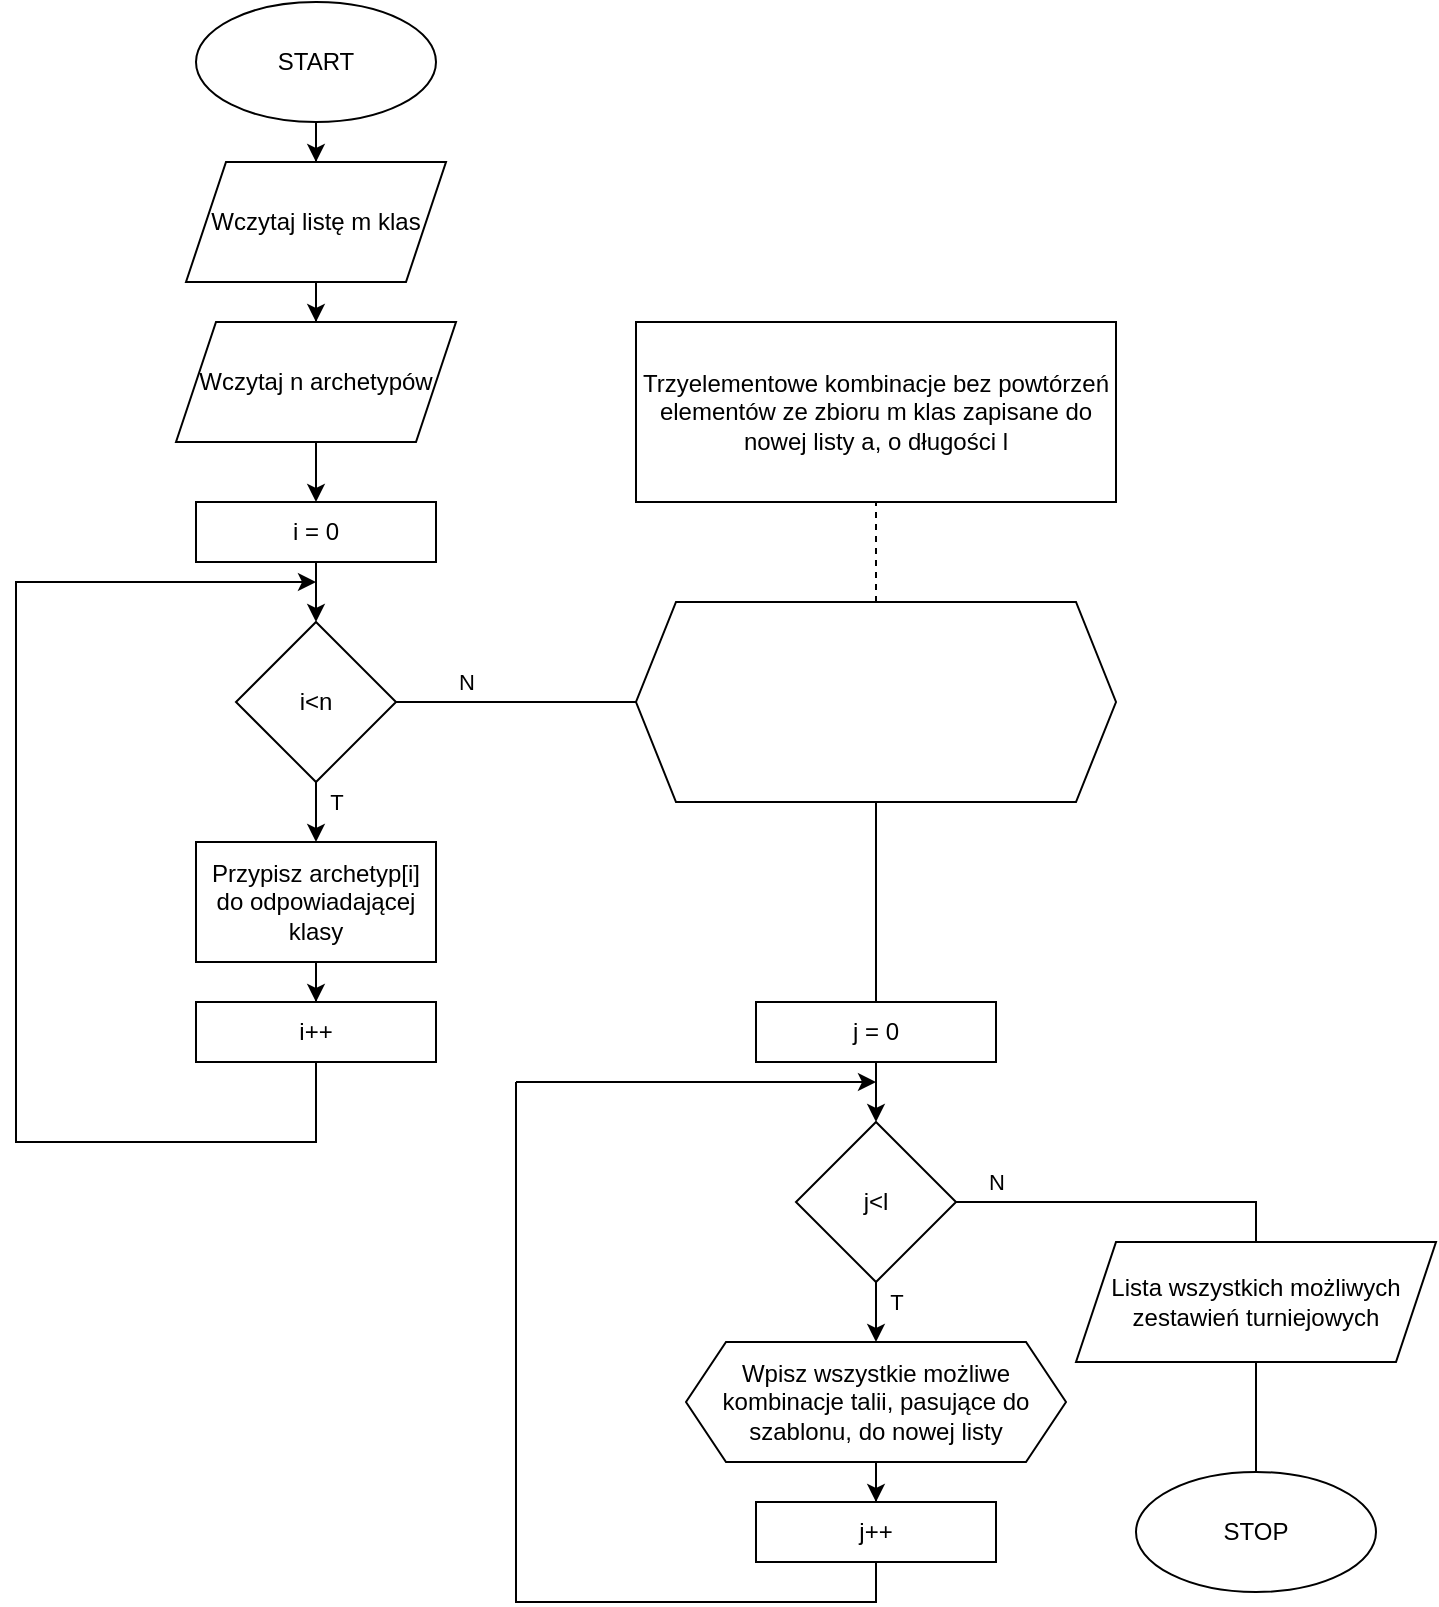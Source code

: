 <mxfile version="17.3.0" type="github">
  <diagram id="C5RBs43oDa-KdzZeNtuy" name="Page-1">
    <mxGraphModel dx="782" dy="1875" grid="1" gridSize="10" guides="1" tooltips="1" connect="1" arrows="1" fold="1" page="1" pageScale="1" pageWidth="827" pageHeight="1169" math="0" shadow="0">
      <root>
        <mxCell id="WIyWlLk6GJQsqaUBKTNV-0" />
        <mxCell id="WIyWlLk6GJQsqaUBKTNV-1" parent="WIyWlLk6GJQsqaUBKTNV-0" />
        <mxCell id="aSZAhxSPqSsWb4NRJgwL-38" style="edgeStyle=orthogonalEdgeStyle;rounded=0;orthogonalLoop=1;jettySize=auto;html=1;entryX=0.5;entryY=0;entryDx=0;entryDy=0;endArrow=none;endFill=0;" parent="WIyWlLk6GJQsqaUBKTNV-1" source="aSZAhxSPqSsWb4NRJgwL-26" target="aSZAhxSPqSsWb4NRJgwL-32" edge="1">
          <mxGeometry relative="1" as="geometry" />
        </mxCell>
        <mxCell id="aSZAhxSPqSsWb4NRJgwL-26" value="" style="shape=hexagon;perimeter=hexagonPerimeter2;whiteSpace=wrap;html=1;fixedSize=1;" parent="WIyWlLk6GJQsqaUBKTNV-1" vertex="1">
          <mxGeometry x="390" y="290" width="240" height="100" as="geometry" />
        </mxCell>
        <mxCell id="aSZAhxSPqSsWb4NRJgwL-11" value="" style="edgeStyle=orthogonalEdgeStyle;rounded=0;orthogonalLoop=1;jettySize=auto;html=1;" parent="WIyWlLk6GJQsqaUBKTNV-1" source="aSZAhxSPqSsWb4NRJgwL-2" target="aSZAhxSPqSsWb4NRJgwL-10" edge="1">
          <mxGeometry relative="1" as="geometry" />
        </mxCell>
        <mxCell id="aSZAhxSPqSsWb4NRJgwL-2" value="START" style="ellipse;whiteSpace=wrap;html=1;" parent="WIyWlLk6GJQsqaUBKTNV-1" vertex="1">
          <mxGeometry x="170" y="-10" width="120" height="60" as="geometry" />
        </mxCell>
        <mxCell id="aSZAhxSPqSsWb4NRJgwL-8" value="" style="edgeStyle=orthogonalEdgeStyle;rounded=0;orthogonalLoop=1;jettySize=auto;html=1;" parent="WIyWlLk6GJQsqaUBKTNV-1" source="aSZAhxSPqSsWb4NRJgwL-4" target="aSZAhxSPqSsWb4NRJgwL-7" edge="1">
          <mxGeometry relative="1" as="geometry" />
        </mxCell>
        <mxCell id="aSZAhxSPqSsWb4NRJgwL-4" value="Wczytaj n archetypów" style="shape=parallelogram;perimeter=parallelogramPerimeter;whiteSpace=wrap;html=1;fixedSize=1;" parent="WIyWlLk6GJQsqaUBKTNV-1" vertex="1">
          <mxGeometry x="160" y="150" width="140" height="60" as="geometry" />
        </mxCell>
        <mxCell id="aSZAhxSPqSsWb4NRJgwL-14" value="T" style="edgeStyle=orthogonalEdgeStyle;rounded=0;orthogonalLoop=1;jettySize=auto;html=1;" parent="WIyWlLk6GJQsqaUBKTNV-1" source="aSZAhxSPqSsWb4NRJgwL-6" target="aSZAhxSPqSsWb4NRJgwL-13" edge="1">
          <mxGeometry x="0.2" y="10" relative="1" as="geometry">
            <mxPoint as="offset" />
          </mxGeometry>
        </mxCell>
        <mxCell id="aSZAhxSPqSsWb4NRJgwL-27" value="N" style="edgeStyle=orthogonalEdgeStyle;rounded=0;orthogonalLoop=1;jettySize=auto;html=1;endArrow=none;endFill=0;" parent="WIyWlLk6GJQsqaUBKTNV-1" source="aSZAhxSPqSsWb4NRJgwL-6" target="aSZAhxSPqSsWb4NRJgwL-26" edge="1">
          <mxGeometry x="-0.429" y="10" relative="1" as="geometry">
            <mxPoint as="offset" />
          </mxGeometry>
        </mxCell>
        <mxCell id="aSZAhxSPqSsWb4NRJgwL-6" value="i&amp;lt;n" style="rhombus;whiteSpace=wrap;html=1;" parent="WIyWlLk6GJQsqaUBKTNV-1" vertex="1">
          <mxGeometry x="190" y="300" width="80" height="80" as="geometry" />
        </mxCell>
        <mxCell id="aSZAhxSPqSsWb4NRJgwL-9" value="" style="edgeStyle=orthogonalEdgeStyle;rounded=0;orthogonalLoop=1;jettySize=auto;html=1;" parent="WIyWlLk6GJQsqaUBKTNV-1" source="aSZAhxSPqSsWb4NRJgwL-7" target="aSZAhxSPqSsWb4NRJgwL-6" edge="1">
          <mxGeometry relative="1" as="geometry" />
        </mxCell>
        <mxCell id="aSZAhxSPqSsWb4NRJgwL-7" value="i = 0" style="rounded=0;whiteSpace=wrap;html=1;" parent="WIyWlLk6GJQsqaUBKTNV-1" vertex="1">
          <mxGeometry x="170" y="240" width="120" height="30" as="geometry" />
        </mxCell>
        <mxCell id="aSZAhxSPqSsWb4NRJgwL-12" value="" style="edgeStyle=orthogonalEdgeStyle;rounded=0;orthogonalLoop=1;jettySize=auto;html=1;" parent="WIyWlLk6GJQsqaUBKTNV-1" source="aSZAhxSPqSsWb4NRJgwL-10" target="aSZAhxSPqSsWb4NRJgwL-4" edge="1">
          <mxGeometry relative="1" as="geometry" />
        </mxCell>
        <mxCell id="aSZAhxSPqSsWb4NRJgwL-10" value="Wczytaj listę m klas" style="shape=parallelogram;perimeter=parallelogramPerimeter;whiteSpace=wrap;html=1;fixedSize=1;" parent="WIyWlLk6GJQsqaUBKTNV-1" vertex="1">
          <mxGeometry x="165" y="70" width="130" height="60" as="geometry" />
        </mxCell>
        <mxCell id="aSZAhxSPqSsWb4NRJgwL-18" value="" style="edgeStyle=orthogonalEdgeStyle;rounded=0;orthogonalLoop=1;jettySize=auto;html=1;" parent="WIyWlLk6GJQsqaUBKTNV-1" source="aSZAhxSPqSsWb4NRJgwL-13" target="aSZAhxSPqSsWb4NRJgwL-17" edge="1">
          <mxGeometry relative="1" as="geometry" />
        </mxCell>
        <mxCell id="aSZAhxSPqSsWb4NRJgwL-13" value="Przypisz archetyp[i] do odpowiadającej klasy" style="whiteSpace=wrap;html=1;" parent="WIyWlLk6GJQsqaUBKTNV-1" vertex="1">
          <mxGeometry x="170" y="410" width="120" height="60" as="geometry" />
        </mxCell>
        <mxCell id="aSZAhxSPqSsWb4NRJgwL-17" value="i++" style="whiteSpace=wrap;html=1;" parent="WIyWlLk6GJQsqaUBKTNV-1" vertex="1">
          <mxGeometry x="170" y="490" width="120" height="30" as="geometry" />
        </mxCell>
        <mxCell id="aSZAhxSPqSsWb4NRJgwL-23" value="" style="endArrow=classic;html=1;rounded=0;exitX=0.5;exitY=1;exitDx=0;exitDy=0;" parent="WIyWlLk6GJQsqaUBKTNV-1" edge="1" source="aSZAhxSPqSsWb4NRJgwL-17">
          <mxGeometry width="50" height="50" relative="1" as="geometry">
            <mxPoint x="80" y="280" as="sourcePoint" />
            <mxPoint x="230" y="280" as="targetPoint" />
            <Array as="points">
              <mxPoint x="230" y="560" />
              <mxPoint x="80" y="560" />
              <mxPoint x="80" y="280" />
            </Array>
          </mxGeometry>
        </mxCell>
        <mxCell id="aSZAhxSPqSsWb4NRJgwL-29" value="T" style="edgeStyle=orthogonalEdgeStyle;rounded=0;orthogonalLoop=1;jettySize=auto;html=1;entryX=0.5;entryY=0;entryDx=0;entryDy=0;" parent="WIyWlLk6GJQsqaUBKTNV-1" source="aSZAhxSPqSsWb4NRJgwL-30" target="aSZAhxSPqSsWb4NRJgwL-42" edge="1">
          <mxGeometry x="0.2" y="10" relative="1" as="geometry">
            <mxPoint as="offset" />
            <mxPoint x="510" y="660" as="targetPoint" />
          </mxGeometry>
        </mxCell>
        <mxCell id="aSZAhxSPqSsWb4NRJgwL-30" value="j&amp;lt;l" style="rhombus;whiteSpace=wrap;html=1;" parent="WIyWlLk6GJQsqaUBKTNV-1" vertex="1">
          <mxGeometry x="470" y="550" width="80" height="80" as="geometry" />
        </mxCell>
        <mxCell id="aSZAhxSPqSsWb4NRJgwL-31" value="" style="edgeStyle=orthogonalEdgeStyle;rounded=0;orthogonalLoop=1;jettySize=auto;html=1;" parent="WIyWlLk6GJQsqaUBKTNV-1" source="aSZAhxSPqSsWb4NRJgwL-32" target="aSZAhxSPqSsWb4NRJgwL-30" edge="1">
          <mxGeometry relative="1" as="geometry" />
        </mxCell>
        <mxCell id="aSZAhxSPqSsWb4NRJgwL-44" style="edgeStyle=orthogonalEdgeStyle;rounded=0;orthogonalLoop=1;jettySize=auto;html=1;entryX=0.5;entryY=0;entryDx=0;entryDy=0;endArrow=none;endFill=0;exitX=1;exitY=0.5;exitDx=0;exitDy=0;" parent="WIyWlLk6GJQsqaUBKTNV-1" source="aSZAhxSPqSsWb4NRJgwL-30" target="aSZAhxSPqSsWb4NRJgwL-43" edge="1">
          <mxGeometry relative="1" as="geometry" />
        </mxCell>
        <mxCell id="aSZAhxSPqSsWb4NRJgwL-46" value="N" style="edgeLabel;html=1;align=center;verticalAlign=middle;resizable=0;points=[];" parent="aSZAhxSPqSsWb4NRJgwL-44" vertex="1" connectable="0">
          <mxGeometry x="-0.423" y="-1" relative="1" as="geometry">
            <mxPoint x="-29" y="-11" as="offset" />
          </mxGeometry>
        </mxCell>
        <mxCell id="aSZAhxSPqSsWb4NRJgwL-32" value="j = 0" style="rounded=0;whiteSpace=wrap;html=1;" parent="WIyWlLk6GJQsqaUBKTNV-1" vertex="1">
          <mxGeometry x="450" y="490" width="120" height="30" as="geometry" />
        </mxCell>
        <mxCell id="aSZAhxSPqSsWb4NRJgwL-33" value="" style="edgeStyle=orthogonalEdgeStyle;rounded=0;orthogonalLoop=1;jettySize=auto;html=1;exitX=0.5;exitY=1;exitDx=0;exitDy=0;" parent="WIyWlLk6GJQsqaUBKTNV-1" source="aSZAhxSPqSsWb4NRJgwL-42" target="aSZAhxSPqSsWb4NRJgwL-36" edge="1">
          <mxGeometry relative="1" as="geometry">
            <mxPoint x="510" y="720" as="sourcePoint" />
          </mxGeometry>
        </mxCell>
        <mxCell id="aSZAhxSPqSsWb4NRJgwL-35" style="edgeStyle=orthogonalEdgeStyle;rounded=0;orthogonalLoop=1;jettySize=auto;html=1;endArrow=none;endFill=0;" parent="WIyWlLk6GJQsqaUBKTNV-1" source="aSZAhxSPqSsWb4NRJgwL-36" edge="1">
          <mxGeometry relative="1" as="geometry">
            <mxPoint x="330" y="530" as="targetPoint" />
            <Array as="points">
              <mxPoint x="510" y="790" />
              <mxPoint x="330" y="790" />
            </Array>
          </mxGeometry>
        </mxCell>
        <mxCell id="aSZAhxSPqSsWb4NRJgwL-36" value="j++" style="whiteSpace=wrap;html=1;" parent="WIyWlLk6GJQsqaUBKTNV-1" vertex="1">
          <mxGeometry x="450" y="740" width="120" height="30" as="geometry" />
        </mxCell>
        <mxCell id="aSZAhxSPqSsWb4NRJgwL-37" value="" style="endArrow=classic;html=1;rounded=0;" parent="WIyWlLk6GJQsqaUBKTNV-1" edge="1">
          <mxGeometry width="50" height="50" relative="1" as="geometry">
            <mxPoint x="330" y="530" as="sourcePoint" />
            <mxPoint x="510" y="530" as="targetPoint" />
          </mxGeometry>
        </mxCell>
        <mxCell id="aSZAhxSPqSsWb4NRJgwL-40" value="STOP" style="ellipse;whiteSpace=wrap;html=1;" parent="WIyWlLk6GJQsqaUBKTNV-1" vertex="1">
          <mxGeometry x="640" y="725" width="120" height="60" as="geometry" />
        </mxCell>
        <mxCell id="aSZAhxSPqSsWb4NRJgwL-42" value="Wpisz wszystkie możliwe kombinacje talii, pasujące do szablonu, do nowej listy" style="shape=hexagon;perimeter=hexagonPerimeter2;whiteSpace=wrap;html=1;fixedSize=1;" parent="WIyWlLk6GJQsqaUBKTNV-1" vertex="1">
          <mxGeometry x="415" y="660" width="190" height="60" as="geometry" />
        </mxCell>
        <mxCell id="aSZAhxSPqSsWb4NRJgwL-45" value="" style="edgeStyle=orthogonalEdgeStyle;rounded=0;orthogonalLoop=1;jettySize=auto;html=1;endArrow=none;endFill=0;" parent="WIyWlLk6GJQsqaUBKTNV-1" source="aSZAhxSPqSsWb4NRJgwL-43" target="aSZAhxSPqSsWb4NRJgwL-40" edge="1">
          <mxGeometry relative="1" as="geometry" />
        </mxCell>
        <mxCell id="aSZAhxSPqSsWb4NRJgwL-43" value="Lista wszystkich możliwych zestawień turniejowych" style="shape=parallelogram;perimeter=parallelogramPerimeter;whiteSpace=wrap;html=1;fixedSize=1;" parent="WIyWlLk6GJQsqaUBKTNV-1" vertex="1">
          <mxGeometry x="610" y="610" width="180" height="60" as="geometry" />
        </mxCell>
        <mxCell id="aSZAhxSPqSsWb4NRJgwL-47" value="Trzyelementowe kombinacje bez powtórzeń elementów ze zbioru m klas zapisane do nowej listy a, o długości l" style="rounded=0;whiteSpace=wrap;html=1;" parent="WIyWlLk6GJQsqaUBKTNV-1" vertex="1">
          <mxGeometry x="390" y="150" width="240" height="90" as="geometry" />
        </mxCell>
        <mxCell id="aSZAhxSPqSsWb4NRJgwL-48" value="" style="endArrow=none;dashed=1;html=1;rounded=0;entryX=0.5;entryY=1;entryDx=0;entryDy=0;exitX=0.5;exitY=0;exitDx=0;exitDy=0;" parent="WIyWlLk6GJQsqaUBKTNV-1" source="aSZAhxSPqSsWb4NRJgwL-26" target="aSZAhxSPqSsWb4NRJgwL-47" edge="1">
          <mxGeometry width="50" height="50" relative="1" as="geometry">
            <mxPoint x="410" y="380" as="sourcePoint" />
            <mxPoint x="460" y="330" as="targetPoint" />
          </mxGeometry>
        </mxCell>
      </root>
    </mxGraphModel>
  </diagram>
</mxfile>
